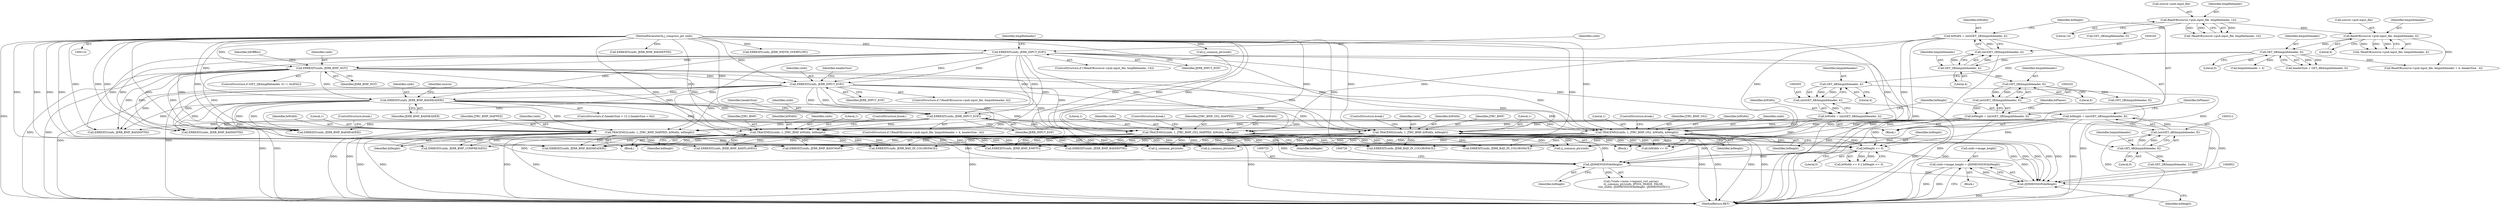 digraph "0_libjpeg-turbo_43e84cff1bb2bd8293066f6ac4eb0df61ddddbc6@API" {
"1000847" [label="(Call,cinfo->image_height = (JDIMENSION)biHeight)"];
"1000851" [label="(Call,(JDIMENSION)biHeight)"];
"1000309" [label="(Call,biHeight = (int)GET_4B(bmpinfoheader, 8))"];
"1000311" [label="(Call,(int)GET_4B(bmpinfoheader, 8))"];
"1000313" [label="(Call,GET_4B(bmpinfoheader, 8))"];
"1000306" [label="(Call,GET_4B(bmpinfoheader, 4))"];
"1000207" [label="(Call,GET_4B(bmpinfoheader, 0))"];
"1000194" [label="(Call,ReadOK(source->pub.input_file, bmpinfoheader, 4))"];
"1000167" [label="(Call,ReadOK(source->pub.input_file, bmpfileheader, 14))"];
"1000441" [label="(Call,biHeight <= 0)"];
"1000371" [label="(Call,TRACEMS2(cinfo, 1, JTRC_BMP, biWidth, biHeight))"];
"1000184" [label="(Call,ERREXIT(cinfo, JERR_BMP_NOT))"];
"1000175" [label="(Call,ERREXIT(cinfo, JERR_INPUT_EOF))"];
"1000133" [label="(MethodParameterIn,j_compress_ptr cinfo)"];
"1000235" [label="(Call,ERREXIT(cinfo, JERR_INPUT_EOF))"];
"1000218" [label="(Call,ERREXIT(cinfo, JERR_BMP_BADHEADER))"];
"1000202" [label="(Call,ERREXIT(cinfo, JERR_INPUT_EOF))"];
"1000302" [label="(Call,biWidth = (int)GET_4B(bmpinfoheader, 4))"];
"1000304" [label="(Call,(int)GET_4B(bmpinfoheader, 4))"];
"1000287" [label="(Call,TRACEMS2(cinfo, 1, JTRC_BMP_OS2, biWidth, biHeight))"];
"1000242" [label="(Call,biWidth = (int)GET_2B(bmpinfoheader, 4))"];
"1000244" [label="(Call,(int)GET_2B(bmpinfoheader, 4))"];
"1000246" [label="(Call,GET_2B(bmpinfoheader, 4))"];
"1000249" [label="(Call,biHeight = (int)GET_2B(bmpinfoheader, 6))"];
"1000251" [label="(Call,(int)GET_2B(bmpinfoheader, 6))"];
"1000253" [label="(Call,GET_2B(bmpinfoheader, 6))"];
"1000279" [label="(Call,TRACEMS2(cinfo, 1, JTRC_BMP_OS2_MAPPED, biWidth, biHeight))"];
"1000379" [label="(Call,TRACEMS2(cinfo, 1, JTRC_BMP, biWidth, biHeight))"];
"1000363" [label="(Call,TRACEMS2(cinfo, 1, JTRC_BMP_MAPPED, biWidth, biHeight))"];
"1000722" [label="(Call,(JDIMENSION)biHeight)"];
"1000801" [label="(Call,ERREXIT(cinfo, JERR_BMP_BADDEPTH))"];
"1000195" [label="(Call,source->pub.input_file)"];
"1000204" [label="(Identifier,JERR_INPUT_EOF)"];
"1000443" [label="(Literal,0)"];
"1000382" [label="(Identifier,JTRC_BMP)"];
"1000438" [label="(Call,biWidth <= 0)"];
"1000364" [label="(Identifier,cinfo)"];
"1000281" [label="(Literal,1)"];
"1000178" [label="(ControlStructure,if (GET_2B(bmpfileheader, 0) != 0x4D42))"];
"1000180" [label="(Call,GET_2B(bmpfileheader, 0))"];
"1000716" [label="(Call,(j_common_ptr)cinfo)"];
"1000251" [label="(Call,(int)GET_2B(bmpinfoheader, 6))"];
"1000248" [label="(Literal,4)"];
"1000314" [label="(Identifier,bmpinfoheader)"];
"1000242" [label="(Call,biWidth = (int)GET_2B(bmpinfoheader, 4))"];
"1000194" [label="(Call,ReadOK(source->pub.input_file, bmpinfoheader, 4))"];
"1000175" [label="(Call,ERREXIT(cinfo, JERR_INPUT_EOF))"];
"1000678" [label="(Call,ERREXIT(cinfo, JERR_BAD_IN_COLORSPACE))"];
"1000580" [label="(Call,ERREXIT(cinfo, JERR_BAD_IN_COLORSPACE))"];
"1000176" [label="(Identifier,cinfo)"];
"1000219" [label="(Identifier,cinfo)"];
"1000724" [label="(Identifier,biHeight)"];
"1000280" [label="(Identifier,cinfo)"];
"1000253" [label="(Call,GET_2B(bmpinfoheader, 6))"];
"1000188" [label="(Identifier,bfOffBits)"];
"1000181" [label="(Identifier,bmpfileheader)"];
"1000311" [label="(Call,(int)GET_4B(bmpinfoheader, 8))"];
"1000722" [label="(Call,(JDIMENSION)biHeight)"];
"1000226" [label="(Identifier,source)"];
"1000384" [label="(Identifier,biHeight)"];
"1000285" [label="(ControlStructure,break;)"];
"1000377" [label="(ControlStructure,break;)"];
"1000246" [label="(Call,GET_2B(bmpinfoheader, 4))"];
"1000387" [label="(Call,ERREXIT(cinfo, JERR_BMP_BADDEPTH))"];
"1000368" [label="(Identifier,biHeight)"];
"1000243" [label="(Identifier,biWidth)"];
"1000367" [label="(Identifier,biWidth)"];
"1000165" [label="(ControlStructure,if (!ReadOK(source->pub.input_file, bmpfileheader, 14)))"];
"1000240" [label="(Block,)"];
"1000851" [label="(Call,(JDIMENSION)biHeight)"];
"1000309" [label="(Call,biHeight = (int)GET_4B(bmpinfoheader, 8))"];
"1000804" [label="(Call,ERREXIT(cinfo, JERR_WIDTH_OVERFLOW))"];
"1000207" [label="(Call,GET_4B(bmpinfoheader, 0))"];
"1000247" [label="(Identifier,bmpinfoheader)"];
"1000279" [label="(Call,TRACEMS2(cinfo, 1, JTRC_BMP_OS2_MAPPED, biWidth, biHeight))"];
"1000289" [label="(Literal,1)"];
"1000193" [label="(Call,!ReadOK(source->pub.input_file, bmpinfoheader, 4))"];
"1000486" [label="(Call,(j_common_ptr)cinfo)"];
"1000313" [label="(Call,GET_4B(bmpinfoheader, 8))"];
"1000442" [label="(Identifier,biHeight)"];
"1000372" [label="(Identifier,cinfo)"];
"1000690" [label="(Call,ERREXIT(cinfo, JERR_BMP_BADDEPTH))"];
"1000239" [label="(Identifier,headerSize)"];
"1000177" [label="(Identifier,JERR_INPUT_EOF)"];
"1000168" [label="(Call,source->pub.input_file)"];
"1000814" [label="(Call,(j_common_ptr)cinfo)"];
"1000375" [label="(Identifier,biWidth)"];
"1000220" [label="(Identifier,JERR_BMP_BADHEADER)"];
"1000304" [label="(Call,(int)GET_4B(bmpinfoheader, 4))"];
"1000133" [label="(MethodParameterIn,j_compress_ptr cinfo)"];
"1000315" [label="(Literal,8)"];
"1000854" [label="(MethodReturn,RET)"];
"1000374" [label="(Identifier,JTRC_BMP)"];
"1000441" [label="(Call,biHeight <= 0)"];
"1000203" [label="(Identifier,cinfo)"];
"1000250" [label="(Identifier,biHeight)"];
"1000432" [label="(Call,ERREXIT(cinfo, JERR_BMP_BADHEADER))"];
"1000295" [label="(Call,ERREXIT(cinfo, JERR_BMP_BADDEPTH))"];
"1000192" [label="(ControlStructure,if (!ReadOK(source->pub.input_file, bmpinfoheader, 4)))"];
"1000511" [label="(Call,ERREXIT(cinfo, JERR_BMP_BADHEADER))"];
"1000383" [label="(Identifier,biWidth)"];
"1000206" [label="(Identifier,headerSize)"];
"1000318" [label="(Call,GET_2B(bmpinfoheader, 12))"];
"1000451" [label="(Call,ERREXIT(cinfo, JERR_BMP_BADPLANES))"];
"1000236" [label="(Identifier,cinfo)"];
"1000478" [label="(Call,ERREXIT(cinfo, JERR_BMP_BADCMAP))"];
"1000282" [label="(Identifier,JTRC_BMP_OS2_MAPPED)"];
"1000363" [label="(Call,TRACEMS2(cinfo, 1, JTRC_BMP_MAPPED, biWidth, biHeight))"];
"1000847" [label="(Call,cinfo->image_height = (JDIMENSION)biHeight)"];
"1000292" [label="(Identifier,biHeight)"];
"1000274" [label="(Block,)"];
"1000358" [label="(Block,)"];
"1000218" [label="(Call,ERREXIT(cinfo, JERR_BMP_BADHEADER))"];
"1000380" [label="(Identifier,cinfo)"];
"1000221" [label="(ControlStructure,if (!ReadOK(source->pub.input_file, bmpinfoheader + 4, headerSize - 4)))"];
"1000853" [label="(Identifier,biHeight)"];
"1000365" [label="(Literal,1)"];
"1000371" [label="(Call,TRACEMS2(cinfo, 1, JTRC_BMP, biWidth, biHeight))"];
"1000235" [label="(Call,ERREXIT(cinfo, JERR_INPUT_EOF))"];
"1000308" [label="(Literal,4)"];
"1000135" [label="(Block,)"];
"1000376" [label="(Identifier,biHeight)"];
"1000209" [label="(Literal,0)"];
"1000200" [label="(Identifier,bmpinfoheader)"];
"1000628" [label="(Call,ERREXIT(cinfo, JERR_BAD_IN_COLORSPACE))"];
"1000307" [label="(Identifier,bmpinfoheader)"];
"1000369" [label="(ControlStructure,break;)"];
"1000249" [label="(Call,biHeight = (int)GET_2B(bmpinfoheader, 6))"];
"1000184" [label="(Call,ERREXIT(cinfo, JERR_BMP_NOT))"];
"1000244" [label="(Call,(int)GET_2B(bmpinfoheader, 4))"];
"1000229" [label="(Call,bmpinfoheader + 4)"];
"1000715" [label="(Call,(*cinfo->mem->request_virt_sarray)\n      ((j_common_ptr)cinfo, JPOOL_IMAGE, FALSE,\n       row_width, (JDIMENSION)biHeight, (JDIMENSION)1))"];
"1000166" [label="(Call,!ReadOK(source->pub.input_file, bmpfileheader, 14))"];
"1000186" [label="(Identifier,JERR_BMP_NOT)"];
"1000293" [label="(ControlStructure,break;)"];
"1000258" [label="(Call,GET_2B(bmpinfoheader, 8))"];
"1000848" [label="(Call,cinfo->image_height)"];
"1000306" [label="(Call,GET_4B(bmpinfoheader, 4))"];
"1000379" [label="(Call,TRACEMS2(cinfo, 1, JTRC_BMP, biWidth, biHeight))"];
"1000444" [label="(Call,ERREXIT(cinfo, JERR_BMP_EMPTY))"];
"1000283" [label="(Identifier,biWidth)"];
"1000223" [label="(Call,ReadOK(source->pub.input_file, bmpinfoheader + 4, headerSize - 4))"];
"1000208" [label="(Identifier,bmpinfoheader)"];
"1000381" [label="(Literal,1)"];
"1000185" [label="(Identifier,cinfo)"];
"1000317" [label="(Identifier,biPlanes)"];
"1000373" [label="(Literal,1)"];
"1000290" [label="(Identifier,JTRC_BMP_OS2)"];
"1000255" [label="(Literal,6)"];
"1000201" [label="(Literal,4)"];
"1000291" [label="(Identifier,biWidth)"];
"1000763" [label="(Call,(j_common_ptr)cinfo)"];
"1000310" [label="(Identifier,biHeight)"];
"1000303" [label="(Identifier,biWidth)"];
"1000202" [label="(Call,ERREXIT(cinfo, JERR_INPUT_EOF))"];
"1000395" [label="(Call,ERREXIT(cinfo, JERR_BMP_COMPRESSED))"];
"1000437" [label="(Call,biWidth <= 0 || biHeight <= 0)"];
"1000205" [label="(Call,headerSize = GET_4B(bmpinfoheader, 0))"];
"1000284" [label="(Identifier,biHeight)"];
"1000174" [label="(Literal,14)"];
"1000210" [label="(ControlStructure,if (headerSize < 12 || headerSize > 64))"];
"1000237" [label="(Identifier,JERR_INPUT_EOF)"];
"1000302" [label="(Call,biWidth = (int)GET_4B(bmpinfoheader, 4))"];
"1000366" [label="(Identifier,JTRC_BMP_MAPPED)"];
"1000257" [label="(Identifier,biPlanes)"];
"1000254" [label="(Identifier,bmpinfoheader)"];
"1000385" [label="(ControlStructure,break;)"];
"1000287" [label="(Call,TRACEMS2(cinfo, 1, JTRC_BMP_OS2, biWidth, biHeight))"];
"1000173" [label="(Identifier,bmpfileheader)"];
"1000167" [label="(Call,ReadOK(source->pub.input_file, bmpfileheader, 14))"];
"1000288" [label="(Identifier,cinfo)"];
"1000847" -> "1000135"  [label="AST: "];
"1000847" -> "1000851"  [label="CFG: "];
"1000848" -> "1000847"  [label="AST: "];
"1000851" -> "1000847"  [label="AST: "];
"1000854" -> "1000847"  [label="CFG: "];
"1000847" -> "1000854"  [label="DDG: "];
"1000847" -> "1000854"  [label="DDG: "];
"1000851" -> "1000847"  [label="DDG: "];
"1000851" -> "1000853"  [label="CFG: "];
"1000852" -> "1000851"  [label="AST: "];
"1000853" -> "1000851"  [label="AST: "];
"1000851" -> "1000854"  [label="DDG: "];
"1000309" -> "1000851"  [label="DDG: "];
"1000441" -> "1000851"  [label="DDG: "];
"1000287" -> "1000851"  [label="DDG: "];
"1000279" -> "1000851"  [label="DDG: "];
"1000379" -> "1000851"  [label="DDG: "];
"1000363" -> "1000851"  [label="DDG: "];
"1000249" -> "1000851"  [label="DDG: "];
"1000371" -> "1000851"  [label="DDG: "];
"1000722" -> "1000851"  [label="DDG: "];
"1000309" -> "1000240"  [label="AST: "];
"1000309" -> "1000311"  [label="CFG: "];
"1000310" -> "1000309"  [label="AST: "];
"1000311" -> "1000309"  [label="AST: "];
"1000317" -> "1000309"  [label="CFG: "];
"1000309" -> "1000854"  [label="DDG: "];
"1000311" -> "1000309"  [label="DDG: "];
"1000309" -> "1000363"  [label="DDG: "];
"1000309" -> "1000371"  [label="DDG: "];
"1000309" -> "1000379"  [label="DDG: "];
"1000309" -> "1000441"  [label="DDG: "];
"1000309" -> "1000722"  [label="DDG: "];
"1000311" -> "1000313"  [label="CFG: "];
"1000312" -> "1000311"  [label="AST: "];
"1000313" -> "1000311"  [label="AST: "];
"1000311" -> "1000854"  [label="DDG: "];
"1000313" -> "1000311"  [label="DDG: "];
"1000313" -> "1000311"  [label="DDG: "];
"1000313" -> "1000315"  [label="CFG: "];
"1000314" -> "1000313"  [label="AST: "];
"1000315" -> "1000313"  [label="AST: "];
"1000306" -> "1000313"  [label="DDG: "];
"1000313" -> "1000318"  [label="DDG: "];
"1000306" -> "1000304"  [label="AST: "];
"1000306" -> "1000308"  [label="CFG: "];
"1000307" -> "1000306"  [label="AST: "];
"1000308" -> "1000306"  [label="AST: "];
"1000304" -> "1000306"  [label="CFG: "];
"1000306" -> "1000304"  [label="DDG: "];
"1000306" -> "1000304"  [label="DDG: "];
"1000207" -> "1000306"  [label="DDG: "];
"1000207" -> "1000205"  [label="AST: "];
"1000207" -> "1000209"  [label="CFG: "];
"1000208" -> "1000207"  [label="AST: "];
"1000209" -> "1000207"  [label="AST: "];
"1000205" -> "1000207"  [label="CFG: "];
"1000207" -> "1000205"  [label="DDG: "];
"1000207" -> "1000205"  [label="DDG: "];
"1000194" -> "1000207"  [label="DDG: "];
"1000207" -> "1000223"  [label="DDG: "];
"1000207" -> "1000229"  [label="DDG: "];
"1000207" -> "1000246"  [label="DDG: "];
"1000194" -> "1000193"  [label="AST: "];
"1000194" -> "1000201"  [label="CFG: "];
"1000195" -> "1000194"  [label="AST: "];
"1000200" -> "1000194"  [label="AST: "];
"1000201" -> "1000194"  [label="AST: "];
"1000193" -> "1000194"  [label="CFG: "];
"1000194" -> "1000193"  [label="DDG: "];
"1000194" -> "1000193"  [label="DDG: "];
"1000194" -> "1000193"  [label="DDG: "];
"1000167" -> "1000194"  [label="DDG: "];
"1000194" -> "1000223"  [label="DDG: "];
"1000167" -> "1000166"  [label="AST: "];
"1000167" -> "1000174"  [label="CFG: "];
"1000168" -> "1000167"  [label="AST: "];
"1000173" -> "1000167"  [label="AST: "];
"1000174" -> "1000167"  [label="AST: "];
"1000166" -> "1000167"  [label="CFG: "];
"1000167" -> "1000166"  [label="DDG: "];
"1000167" -> "1000166"  [label="DDG: "];
"1000167" -> "1000166"  [label="DDG: "];
"1000167" -> "1000180"  [label="DDG: "];
"1000441" -> "1000437"  [label="AST: "];
"1000441" -> "1000443"  [label="CFG: "];
"1000442" -> "1000441"  [label="AST: "];
"1000443" -> "1000441"  [label="AST: "];
"1000437" -> "1000441"  [label="CFG: "];
"1000441" -> "1000437"  [label="DDG: "];
"1000441" -> "1000437"  [label="DDG: "];
"1000371" -> "1000441"  [label="DDG: "];
"1000287" -> "1000441"  [label="DDG: "];
"1000279" -> "1000441"  [label="DDG: "];
"1000379" -> "1000441"  [label="DDG: "];
"1000363" -> "1000441"  [label="DDG: "];
"1000249" -> "1000441"  [label="DDG: "];
"1000441" -> "1000722"  [label="DDG: "];
"1000371" -> "1000358"  [label="AST: "];
"1000371" -> "1000376"  [label="CFG: "];
"1000372" -> "1000371"  [label="AST: "];
"1000373" -> "1000371"  [label="AST: "];
"1000374" -> "1000371"  [label="AST: "];
"1000375" -> "1000371"  [label="AST: "];
"1000376" -> "1000371"  [label="AST: "];
"1000377" -> "1000371"  [label="CFG: "];
"1000371" -> "1000854"  [label="DDG: "];
"1000371" -> "1000854"  [label="DDG: "];
"1000184" -> "1000371"  [label="DDG: "];
"1000235" -> "1000371"  [label="DDG: "];
"1000218" -> "1000371"  [label="DDG: "];
"1000202" -> "1000371"  [label="DDG: "];
"1000175" -> "1000371"  [label="DDG: "];
"1000133" -> "1000371"  [label="DDG: "];
"1000302" -> "1000371"  [label="DDG: "];
"1000371" -> "1000395"  [label="DDG: "];
"1000371" -> "1000438"  [label="DDG: "];
"1000371" -> "1000444"  [label="DDG: "];
"1000371" -> "1000451"  [label="DDG: "];
"1000371" -> "1000478"  [label="DDG: "];
"1000371" -> "1000486"  [label="DDG: "];
"1000371" -> "1000511"  [label="DDG: "];
"1000371" -> "1000580"  [label="DDG: "];
"1000371" -> "1000628"  [label="DDG: "];
"1000371" -> "1000678"  [label="DDG: "];
"1000371" -> "1000690"  [label="DDG: "];
"1000371" -> "1000716"  [label="DDG: "];
"1000371" -> "1000722"  [label="DDG: "];
"1000371" -> "1000763"  [label="DDG: "];
"1000184" -> "1000178"  [label="AST: "];
"1000184" -> "1000186"  [label="CFG: "];
"1000185" -> "1000184"  [label="AST: "];
"1000186" -> "1000184"  [label="AST: "];
"1000188" -> "1000184"  [label="CFG: "];
"1000184" -> "1000854"  [label="DDG: "];
"1000184" -> "1000854"  [label="DDG: "];
"1000175" -> "1000184"  [label="DDG: "];
"1000133" -> "1000184"  [label="DDG: "];
"1000184" -> "1000202"  [label="DDG: "];
"1000184" -> "1000218"  [label="DDG: "];
"1000184" -> "1000235"  [label="DDG: "];
"1000184" -> "1000279"  [label="DDG: "];
"1000184" -> "1000287"  [label="DDG: "];
"1000184" -> "1000295"  [label="DDG: "];
"1000184" -> "1000363"  [label="DDG: "];
"1000184" -> "1000379"  [label="DDG: "];
"1000184" -> "1000387"  [label="DDG: "];
"1000184" -> "1000432"  [label="DDG: "];
"1000175" -> "1000165"  [label="AST: "];
"1000175" -> "1000177"  [label="CFG: "];
"1000176" -> "1000175"  [label="AST: "];
"1000177" -> "1000175"  [label="AST: "];
"1000181" -> "1000175"  [label="CFG: "];
"1000175" -> "1000854"  [label="DDG: "];
"1000175" -> "1000854"  [label="DDG: "];
"1000133" -> "1000175"  [label="DDG: "];
"1000175" -> "1000202"  [label="DDG: "];
"1000175" -> "1000202"  [label="DDG: "];
"1000175" -> "1000218"  [label="DDG: "];
"1000175" -> "1000235"  [label="DDG: "];
"1000175" -> "1000235"  [label="DDG: "];
"1000175" -> "1000279"  [label="DDG: "];
"1000175" -> "1000287"  [label="DDG: "];
"1000175" -> "1000295"  [label="DDG: "];
"1000175" -> "1000363"  [label="DDG: "];
"1000175" -> "1000379"  [label="DDG: "];
"1000175" -> "1000387"  [label="DDG: "];
"1000175" -> "1000432"  [label="DDG: "];
"1000133" -> "1000132"  [label="AST: "];
"1000133" -> "1000854"  [label="DDG: "];
"1000133" -> "1000202"  [label="DDG: "];
"1000133" -> "1000218"  [label="DDG: "];
"1000133" -> "1000235"  [label="DDG: "];
"1000133" -> "1000279"  [label="DDG: "];
"1000133" -> "1000287"  [label="DDG: "];
"1000133" -> "1000295"  [label="DDG: "];
"1000133" -> "1000363"  [label="DDG: "];
"1000133" -> "1000379"  [label="DDG: "];
"1000133" -> "1000387"  [label="DDG: "];
"1000133" -> "1000395"  [label="DDG: "];
"1000133" -> "1000432"  [label="DDG: "];
"1000133" -> "1000444"  [label="DDG: "];
"1000133" -> "1000451"  [label="DDG: "];
"1000133" -> "1000478"  [label="DDG: "];
"1000133" -> "1000486"  [label="DDG: "];
"1000133" -> "1000511"  [label="DDG: "];
"1000133" -> "1000580"  [label="DDG: "];
"1000133" -> "1000628"  [label="DDG: "];
"1000133" -> "1000678"  [label="DDG: "];
"1000133" -> "1000690"  [label="DDG: "];
"1000133" -> "1000716"  [label="DDG: "];
"1000133" -> "1000763"  [label="DDG: "];
"1000133" -> "1000801"  [label="DDG: "];
"1000133" -> "1000804"  [label="DDG: "];
"1000133" -> "1000814"  [label="DDG: "];
"1000235" -> "1000221"  [label="AST: "];
"1000235" -> "1000237"  [label="CFG: "];
"1000236" -> "1000235"  [label="AST: "];
"1000237" -> "1000235"  [label="AST: "];
"1000239" -> "1000235"  [label="CFG: "];
"1000235" -> "1000854"  [label="DDG: "];
"1000235" -> "1000854"  [label="DDG: "];
"1000218" -> "1000235"  [label="DDG: "];
"1000202" -> "1000235"  [label="DDG: "];
"1000202" -> "1000235"  [label="DDG: "];
"1000235" -> "1000279"  [label="DDG: "];
"1000235" -> "1000287"  [label="DDG: "];
"1000235" -> "1000295"  [label="DDG: "];
"1000235" -> "1000363"  [label="DDG: "];
"1000235" -> "1000379"  [label="DDG: "];
"1000235" -> "1000387"  [label="DDG: "];
"1000235" -> "1000432"  [label="DDG: "];
"1000218" -> "1000210"  [label="AST: "];
"1000218" -> "1000220"  [label="CFG: "];
"1000219" -> "1000218"  [label="AST: "];
"1000220" -> "1000218"  [label="AST: "];
"1000226" -> "1000218"  [label="CFG: "];
"1000218" -> "1000854"  [label="DDG: "];
"1000218" -> "1000854"  [label="DDG: "];
"1000202" -> "1000218"  [label="DDG: "];
"1000218" -> "1000279"  [label="DDG: "];
"1000218" -> "1000287"  [label="DDG: "];
"1000218" -> "1000295"  [label="DDG: "];
"1000218" -> "1000363"  [label="DDG: "];
"1000218" -> "1000379"  [label="DDG: "];
"1000218" -> "1000387"  [label="DDG: "];
"1000218" -> "1000432"  [label="DDG: "];
"1000218" -> "1000432"  [label="DDG: "];
"1000218" -> "1000511"  [label="DDG: "];
"1000202" -> "1000192"  [label="AST: "];
"1000202" -> "1000204"  [label="CFG: "];
"1000203" -> "1000202"  [label="AST: "];
"1000204" -> "1000202"  [label="AST: "];
"1000206" -> "1000202"  [label="CFG: "];
"1000202" -> "1000854"  [label="DDG: "];
"1000202" -> "1000854"  [label="DDG: "];
"1000202" -> "1000279"  [label="DDG: "];
"1000202" -> "1000287"  [label="DDG: "];
"1000202" -> "1000295"  [label="DDG: "];
"1000202" -> "1000363"  [label="DDG: "];
"1000202" -> "1000379"  [label="DDG: "];
"1000202" -> "1000387"  [label="DDG: "];
"1000202" -> "1000432"  [label="DDG: "];
"1000302" -> "1000240"  [label="AST: "];
"1000302" -> "1000304"  [label="CFG: "];
"1000303" -> "1000302"  [label="AST: "];
"1000304" -> "1000302"  [label="AST: "];
"1000310" -> "1000302"  [label="CFG: "];
"1000302" -> "1000854"  [label="DDG: "];
"1000304" -> "1000302"  [label="DDG: "];
"1000302" -> "1000363"  [label="DDG: "];
"1000302" -> "1000379"  [label="DDG: "];
"1000302" -> "1000438"  [label="DDG: "];
"1000305" -> "1000304"  [label="AST: "];
"1000304" -> "1000854"  [label="DDG: "];
"1000287" -> "1000274"  [label="AST: "];
"1000287" -> "1000292"  [label="CFG: "];
"1000288" -> "1000287"  [label="AST: "];
"1000289" -> "1000287"  [label="AST: "];
"1000290" -> "1000287"  [label="AST: "];
"1000291" -> "1000287"  [label="AST: "];
"1000292" -> "1000287"  [label="AST: "];
"1000293" -> "1000287"  [label="CFG: "];
"1000287" -> "1000854"  [label="DDG: "];
"1000287" -> "1000854"  [label="DDG: "];
"1000242" -> "1000287"  [label="DDG: "];
"1000249" -> "1000287"  [label="DDG: "];
"1000287" -> "1000438"  [label="DDG: "];
"1000287" -> "1000444"  [label="DDG: "];
"1000287" -> "1000451"  [label="DDG: "];
"1000287" -> "1000478"  [label="DDG: "];
"1000287" -> "1000486"  [label="DDG: "];
"1000287" -> "1000511"  [label="DDG: "];
"1000287" -> "1000580"  [label="DDG: "];
"1000287" -> "1000628"  [label="DDG: "];
"1000287" -> "1000678"  [label="DDG: "];
"1000287" -> "1000690"  [label="DDG: "];
"1000287" -> "1000716"  [label="DDG: "];
"1000287" -> "1000722"  [label="DDG: "];
"1000287" -> "1000763"  [label="DDG: "];
"1000242" -> "1000240"  [label="AST: "];
"1000242" -> "1000244"  [label="CFG: "];
"1000243" -> "1000242"  [label="AST: "];
"1000244" -> "1000242"  [label="AST: "];
"1000250" -> "1000242"  [label="CFG: "];
"1000242" -> "1000854"  [label="DDG: "];
"1000244" -> "1000242"  [label="DDG: "];
"1000242" -> "1000279"  [label="DDG: "];
"1000242" -> "1000438"  [label="DDG: "];
"1000244" -> "1000246"  [label="CFG: "];
"1000245" -> "1000244"  [label="AST: "];
"1000246" -> "1000244"  [label="AST: "];
"1000244" -> "1000854"  [label="DDG: "];
"1000246" -> "1000244"  [label="DDG: "];
"1000246" -> "1000244"  [label="DDG: "];
"1000246" -> "1000248"  [label="CFG: "];
"1000247" -> "1000246"  [label="AST: "];
"1000248" -> "1000246"  [label="AST: "];
"1000246" -> "1000253"  [label="DDG: "];
"1000249" -> "1000240"  [label="AST: "];
"1000249" -> "1000251"  [label="CFG: "];
"1000250" -> "1000249"  [label="AST: "];
"1000251" -> "1000249"  [label="AST: "];
"1000257" -> "1000249"  [label="CFG: "];
"1000249" -> "1000854"  [label="DDG: "];
"1000251" -> "1000249"  [label="DDG: "];
"1000249" -> "1000279"  [label="DDG: "];
"1000249" -> "1000722"  [label="DDG: "];
"1000251" -> "1000253"  [label="CFG: "];
"1000252" -> "1000251"  [label="AST: "];
"1000253" -> "1000251"  [label="AST: "];
"1000251" -> "1000854"  [label="DDG: "];
"1000253" -> "1000251"  [label="DDG: "];
"1000253" -> "1000251"  [label="DDG: "];
"1000253" -> "1000255"  [label="CFG: "];
"1000254" -> "1000253"  [label="AST: "];
"1000255" -> "1000253"  [label="AST: "];
"1000253" -> "1000258"  [label="DDG: "];
"1000279" -> "1000274"  [label="AST: "];
"1000279" -> "1000284"  [label="CFG: "];
"1000280" -> "1000279"  [label="AST: "];
"1000281" -> "1000279"  [label="AST: "];
"1000282" -> "1000279"  [label="AST: "];
"1000283" -> "1000279"  [label="AST: "];
"1000284" -> "1000279"  [label="AST: "];
"1000285" -> "1000279"  [label="CFG: "];
"1000279" -> "1000854"  [label="DDG: "];
"1000279" -> "1000854"  [label="DDG: "];
"1000279" -> "1000438"  [label="DDG: "];
"1000279" -> "1000444"  [label="DDG: "];
"1000279" -> "1000451"  [label="DDG: "];
"1000279" -> "1000478"  [label="DDG: "];
"1000279" -> "1000486"  [label="DDG: "];
"1000279" -> "1000511"  [label="DDG: "];
"1000279" -> "1000580"  [label="DDG: "];
"1000279" -> "1000628"  [label="DDG: "];
"1000279" -> "1000678"  [label="DDG: "];
"1000279" -> "1000690"  [label="DDG: "];
"1000279" -> "1000716"  [label="DDG: "];
"1000279" -> "1000722"  [label="DDG: "];
"1000279" -> "1000763"  [label="DDG: "];
"1000379" -> "1000358"  [label="AST: "];
"1000379" -> "1000384"  [label="CFG: "];
"1000380" -> "1000379"  [label="AST: "];
"1000381" -> "1000379"  [label="AST: "];
"1000382" -> "1000379"  [label="AST: "];
"1000383" -> "1000379"  [label="AST: "];
"1000384" -> "1000379"  [label="AST: "];
"1000385" -> "1000379"  [label="CFG: "];
"1000379" -> "1000854"  [label="DDG: "];
"1000379" -> "1000854"  [label="DDG: "];
"1000379" -> "1000395"  [label="DDG: "];
"1000379" -> "1000438"  [label="DDG: "];
"1000379" -> "1000444"  [label="DDG: "];
"1000379" -> "1000451"  [label="DDG: "];
"1000379" -> "1000478"  [label="DDG: "];
"1000379" -> "1000486"  [label="DDG: "];
"1000379" -> "1000511"  [label="DDG: "];
"1000379" -> "1000580"  [label="DDG: "];
"1000379" -> "1000628"  [label="DDG: "];
"1000379" -> "1000678"  [label="DDG: "];
"1000379" -> "1000690"  [label="DDG: "];
"1000379" -> "1000716"  [label="DDG: "];
"1000379" -> "1000722"  [label="DDG: "];
"1000379" -> "1000763"  [label="DDG: "];
"1000363" -> "1000358"  [label="AST: "];
"1000363" -> "1000368"  [label="CFG: "];
"1000364" -> "1000363"  [label="AST: "];
"1000365" -> "1000363"  [label="AST: "];
"1000366" -> "1000363"  [label="AST: "];
"1000367" -> "1000363"  [label="AST: "];
"1000368" -> "1000363"  [label="AST: "];
"1000369" -> "1000363"  [label="CFG: "];
"1000363" -> "1000854"  [label="DDG: "];
"1000363" -> "1000854"  [label="DDG: "];
"1000363" -> "1000395"  [label="DDG: "];
"1000363" -> "1000438"  [label="DDG: "];
"1000363" -> "1000444"  [label="DDG: "];
"1000363" -> "1000451"  [label="DDG: "];
"1000363" -> "1000478"  [label="DDG: "];
"1000363" -> "1000486"  [label="DDG: "];
"1000363" -> "1000511"  [label="DDG: "];
"1000363" -> "1000580"  [label="DDG: "];
"1000363" -> "1000628"  [label="DDG: "];
"1000363" -> "1000678"  [label="DDG: "];
"1000363" -> "1000690"  [label="DDG: "];
"1000363" -> "1000716"  [label="DDG: "];
"1000363" -> "1000722"  [label="DDG: "];
"1000363" -> "1000763"  [label="DDG: "];
"1000722" -> "1000715"  [label="AST: "];
"1000722" -> "1000724"  [label="CFG: "];
"1000723" -> "1000722"  [label="AST: "];
"1000724" -> "1000722"  [label="AST: "];
"1000726" -> "1000722"  [label="CFG: "];
"1000722" -> "1000715"  [label="DDG: "];
}
